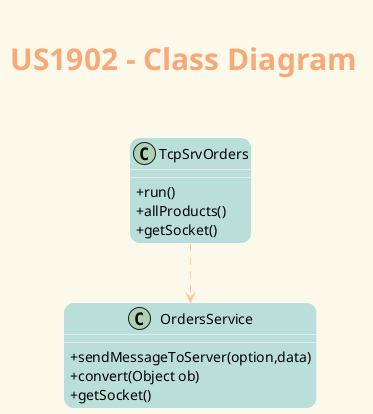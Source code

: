 @startuml
 ' ======= layout =========
 skinparam backgroundColor #fcf9ea
 skinparam titleBorderRoundCorner 15
 skinparam titleFontSize 30
 skinparam classAttributeIconSize 0
 skinparam titleFontName Arial Black
 skinparam titleFontColor #f8a978
 skinparam roundcorner 20
 skinparam stereotypeCBackgroundColor ffc5a1
 skinparam class {

 ArrowColor ffc5a1
 BorderColor White
 BackgroundColor badfdb
 }


 ' ======= title =========
 center header


 endheader
 title <b>US1902 - Class Diagram\n

' ======= classes =========
class TcpSrvOrders{
+run()
+allProducts()
+getSocket()
}
class OrdersService{
+sendMessageToServer(option,data)
+convert(Object ob)
+getSocket()
}


TcpSrvOrders ..> OrdersService

@enduml